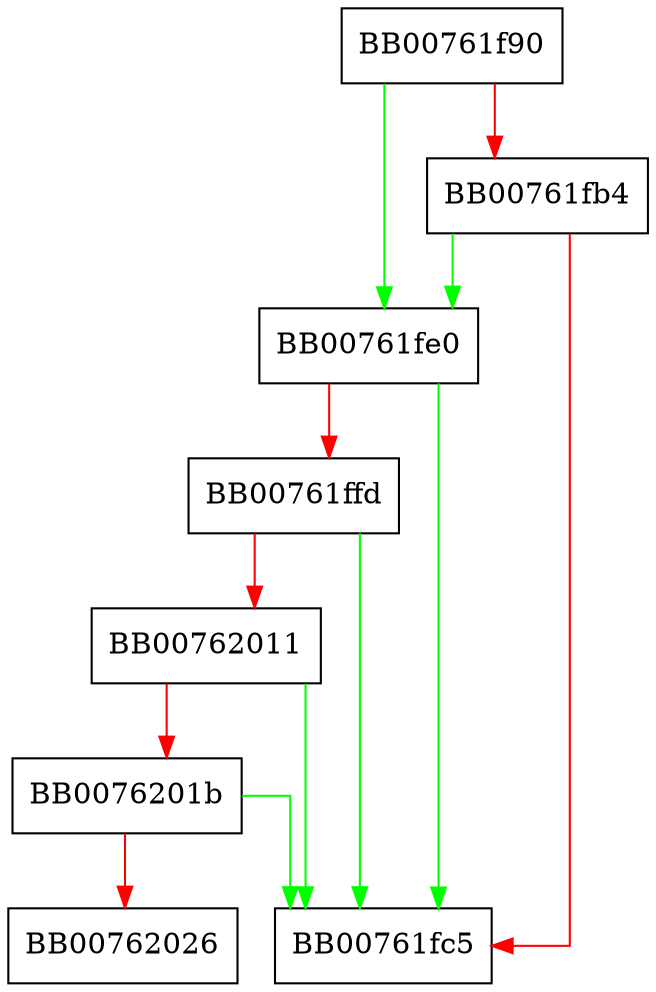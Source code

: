 digraph get_rsa_payload_c7 {
  node [shape="box"];
  graph [splines=ortho];
  BB00761f90 -> BB00761fe0 [color="green"];
  BB00761f90 -> BB00761fb4 [color="red"];
  BB00761fb4 -> BB00761fe0 [color="green"];
  BB00761fb4 -> BB00761fc5 [color="red"];
  BB00761fe0 -> BB00761fc5 [color="green"];
  BB00761fe0 -> BB00761ffd [color="red"];
  BB00761ffd -> BB00761fc5 [color="green"];
  BB00761ffd -> BB00762011 [color="red"];
  BB00762011 -> BB00761fc5 [color="green"];
  BB00762011 -> BB0076201b [color="red"];
  BB0076201b -> BB00761fc5 [color="green"];
  BB0076201b -> BB00762026 [color="red"];
}